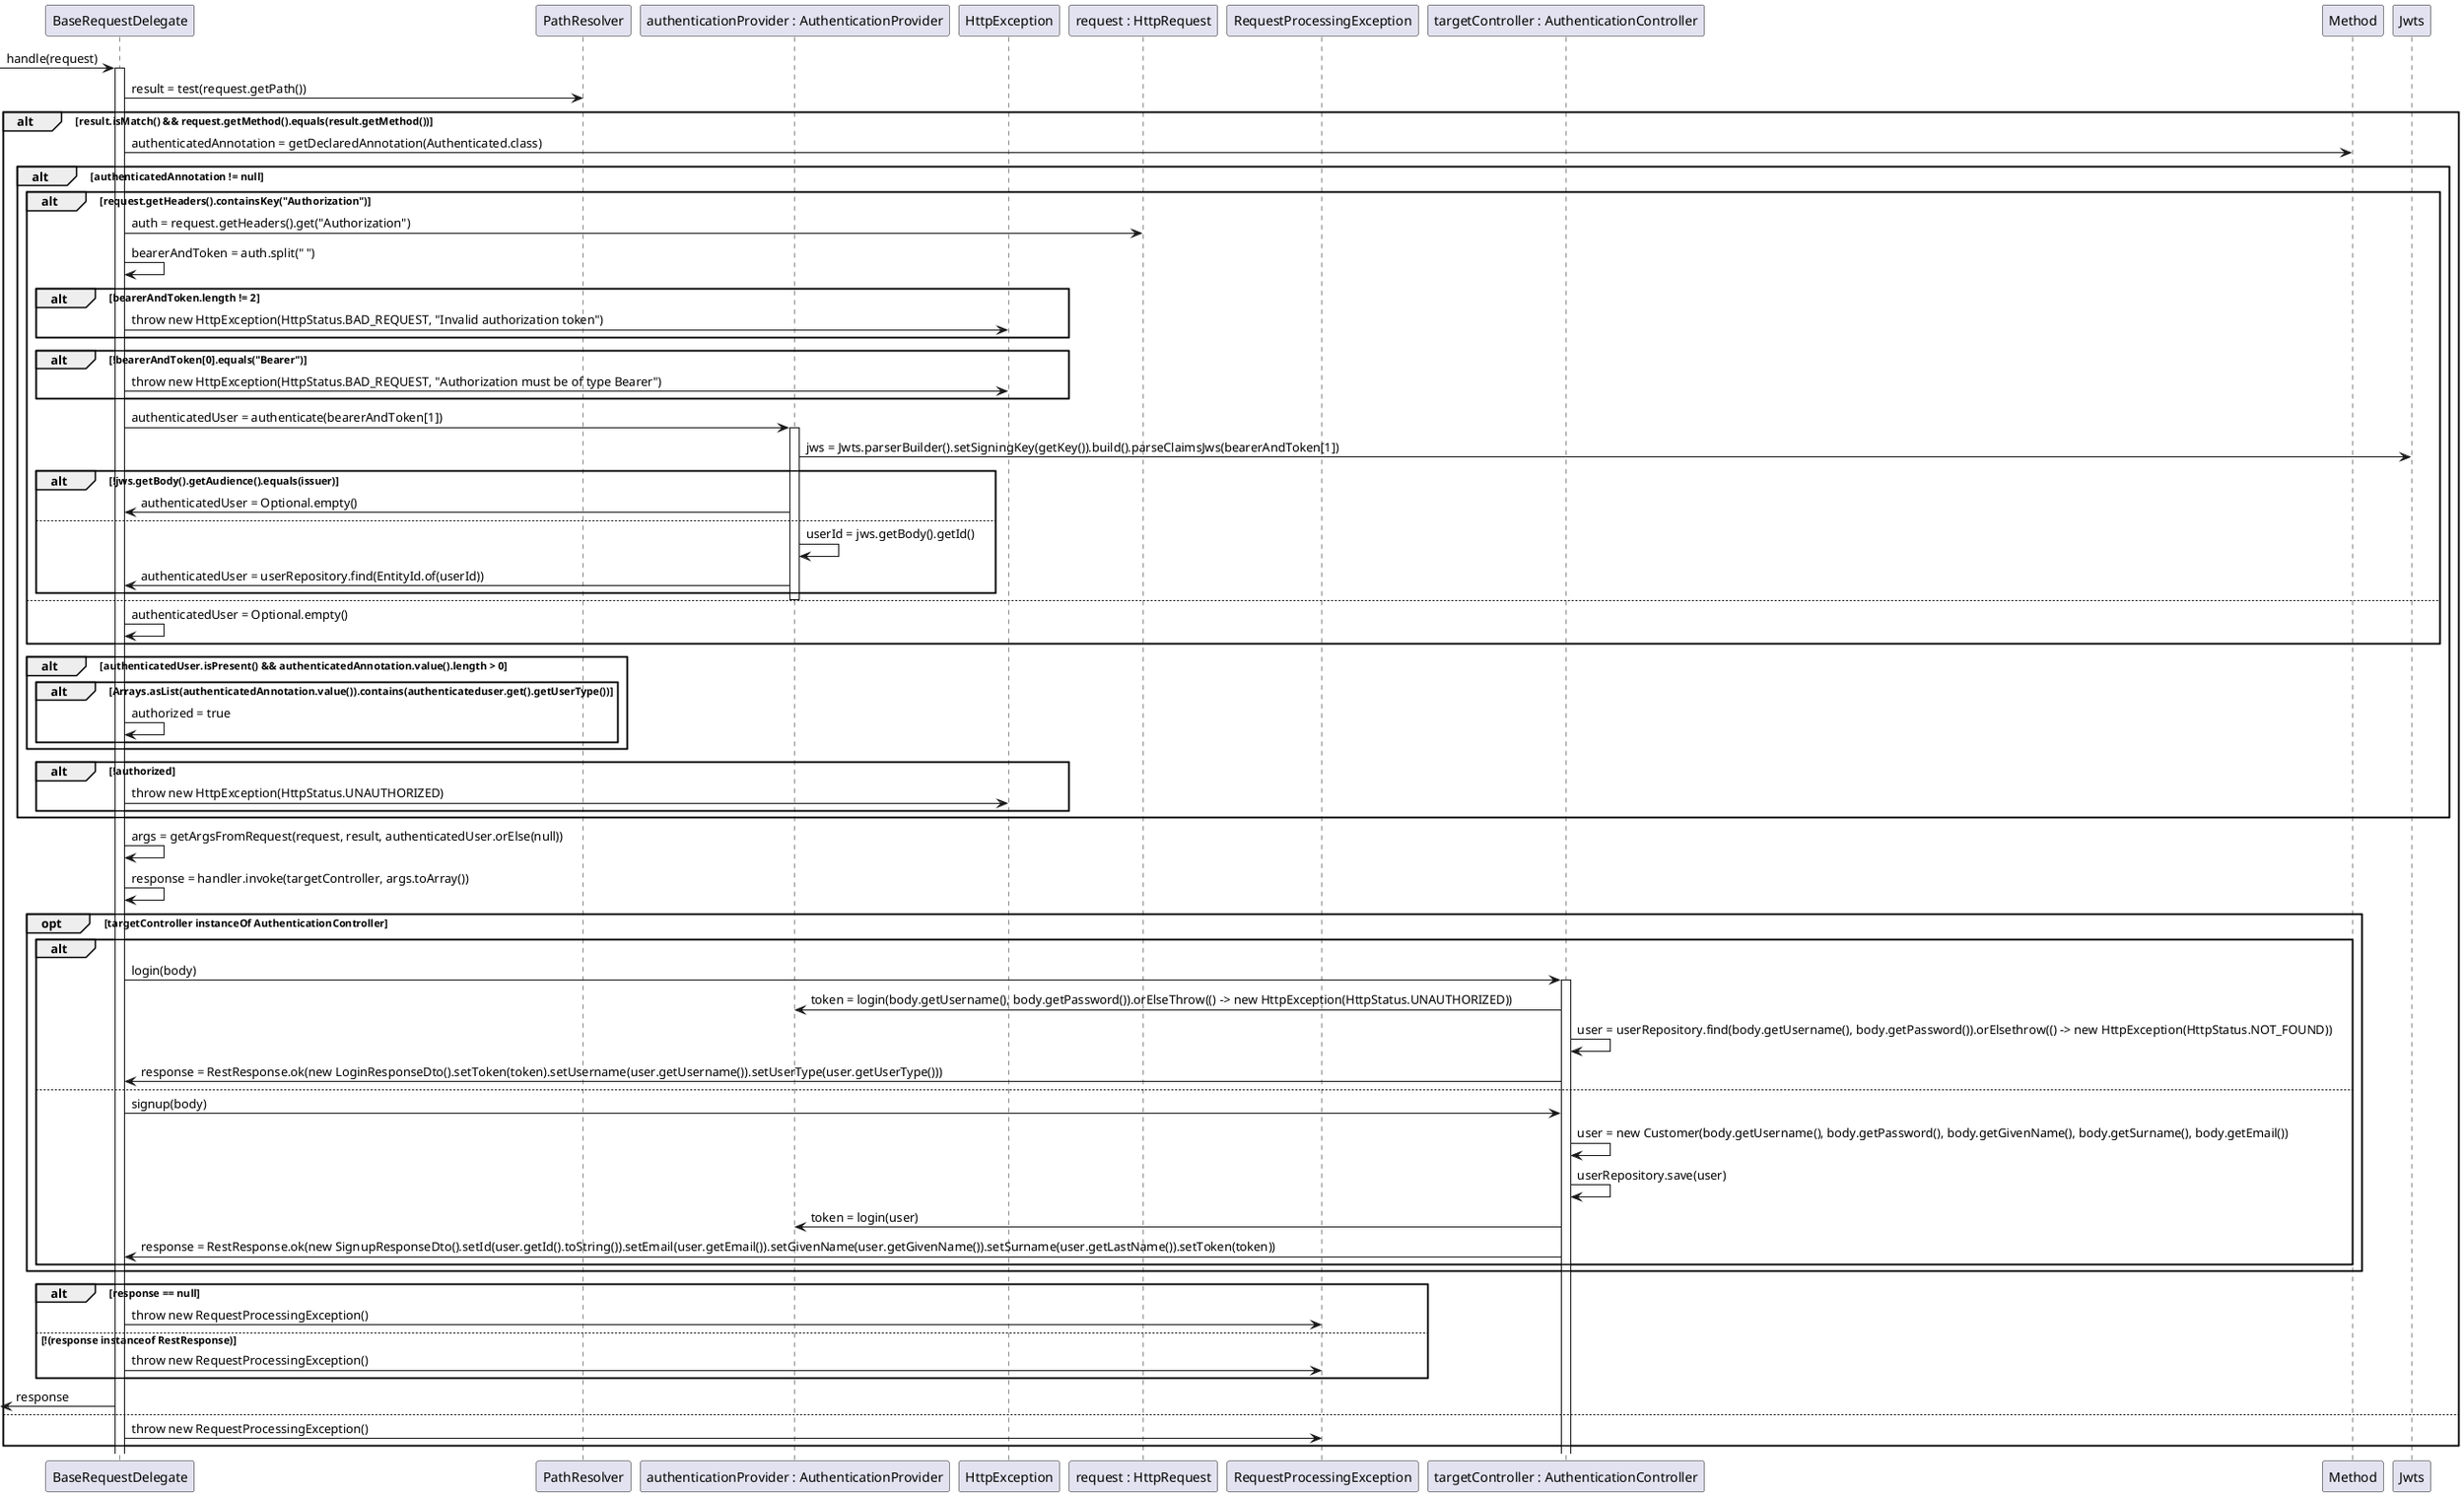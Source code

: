 @startuml

participant BaseRequestDelegate as BRD
participant PathResolver as PR
participant "authenticationProvider : AuthenticationProvider" as AP
participant HttpException as HE
participant "request : HttpRequest" as HR
participant RequestProcessingException as RPE
participant "targetController : AuthenticationController" as AC

-> BRD : handle(request)
activate BRD

BRD -> PR : result = test(request.getPath())

alt result.isMatch() && request.getMethod().equals(result.getMethod())

  BRD -> Method : authenticatedAnnotation = getDeclaredAnnotation(Authenticated.class)

  alt authenticatedAnnotation != null

    alt request.getHeaders().containsKey("Authorization")

      BRD -> HR : auth = request.getHeaders().get("Authorization")
      BRD -> BRD : bearerAndToken = auth.split(" ")

      alt bearerAndToken.length != 2
        BRD -> HE : throw new HttpException(HttpStatus.BAD_REQUEST, "Invalid authorization token")
      end

      alt !bearerAndToken[0].equals("Bearer")
        BRD -> HE : throw new HttpException(HttpStatus.BAD_REQUEST, "Authorization must be of type Bearer")
      end

      BRD -> AP : authenticatedUser = authenticate(bearerAndToken[1])
      activate AP

      AP -> Jwts : jws = Jwts.parserBuilder().setSigningKey(getKey()).build().parseClaimsJws(bearerAndToken[1])
      
      alt !jws.getBody().getAudience().equals(issuer)
        AP -> BRD : authenticatedUser = Optional.empty()
      else
        AP -> AP : userId = jws.getBody().getId()
        AP -> BRD : authenticatedUser = userRepository.find(EntityId.of(userId))
      end
      deactivate AP

    else

      BRD -> BRD : authenticatedUser = Optional.empty()

    end

    alt authenticatedUser.isPresent() && authenticatedAnnotation.value().length > 0

      alt Arrays.asList(authenticatedAnnotation.value()).contains(authenticateduser.get().getUserType())

        BRD -> BRD : authorized = true

      end

    end

    alt !authorized

      BRD -> HE : throw new HttpException(HttpStatus.UNAUTHORIZED)

    end

  end

  BRD -> BRD : args = getArgsFromRequest(request, result, authenticatedUser.orElse(null))
  BRD -> BRD : response = handler.invoke(targetController, args.toArray())

  opt targetController instanceOf AuthenticationController

    alt
      BRD -> AC : login(body)
      activate AC
      AC -> AP : token = login(body.getUsername(), body.getPassword()).orElseThrow(() -> new HttpException(HttpStatus.UNAUTHORIZED))
      AC -> AC : user = userRepository.find(body.getUsername(), body.getPassword()).orElsethrow(() -> new HttpException(HttpStatus.NOT_FOUND))
      AC -> BRD : response = RestResponse.ok(new LoginResponseDto().setToken(token).setUsername(user.getUsername()).setUserType(user.getUserType()))
    else
      BRD -> AC : signup(body)
      AC -> AC : user = new Customer(body.getUsername(), body.getPassword(), body.getGivenName(), body.getSurname(), body.getEmail())
      AC -> AC : userRepository.save(user)
      AC -> AP : token = login(user)
      AC -> BRD : response = RestResponse.ok(new SignupResponseDto().setId(user.getId().toString()).setEmail(user.getEmail()).setGivenName(user.getGivenName()).setSurname(user.getLastName()).setToken(token))
    end

  end

  alt response == null
    BRD -> RPE : throw new RequestProcessingException()
  else !(response instanceof RestResponse)
    BRD -> RPE : throw new RequestProcessingException()
  end

  <- BRD : response

else

  BRD -> RPE : throw new RequestProcessingException()

end




@enduml